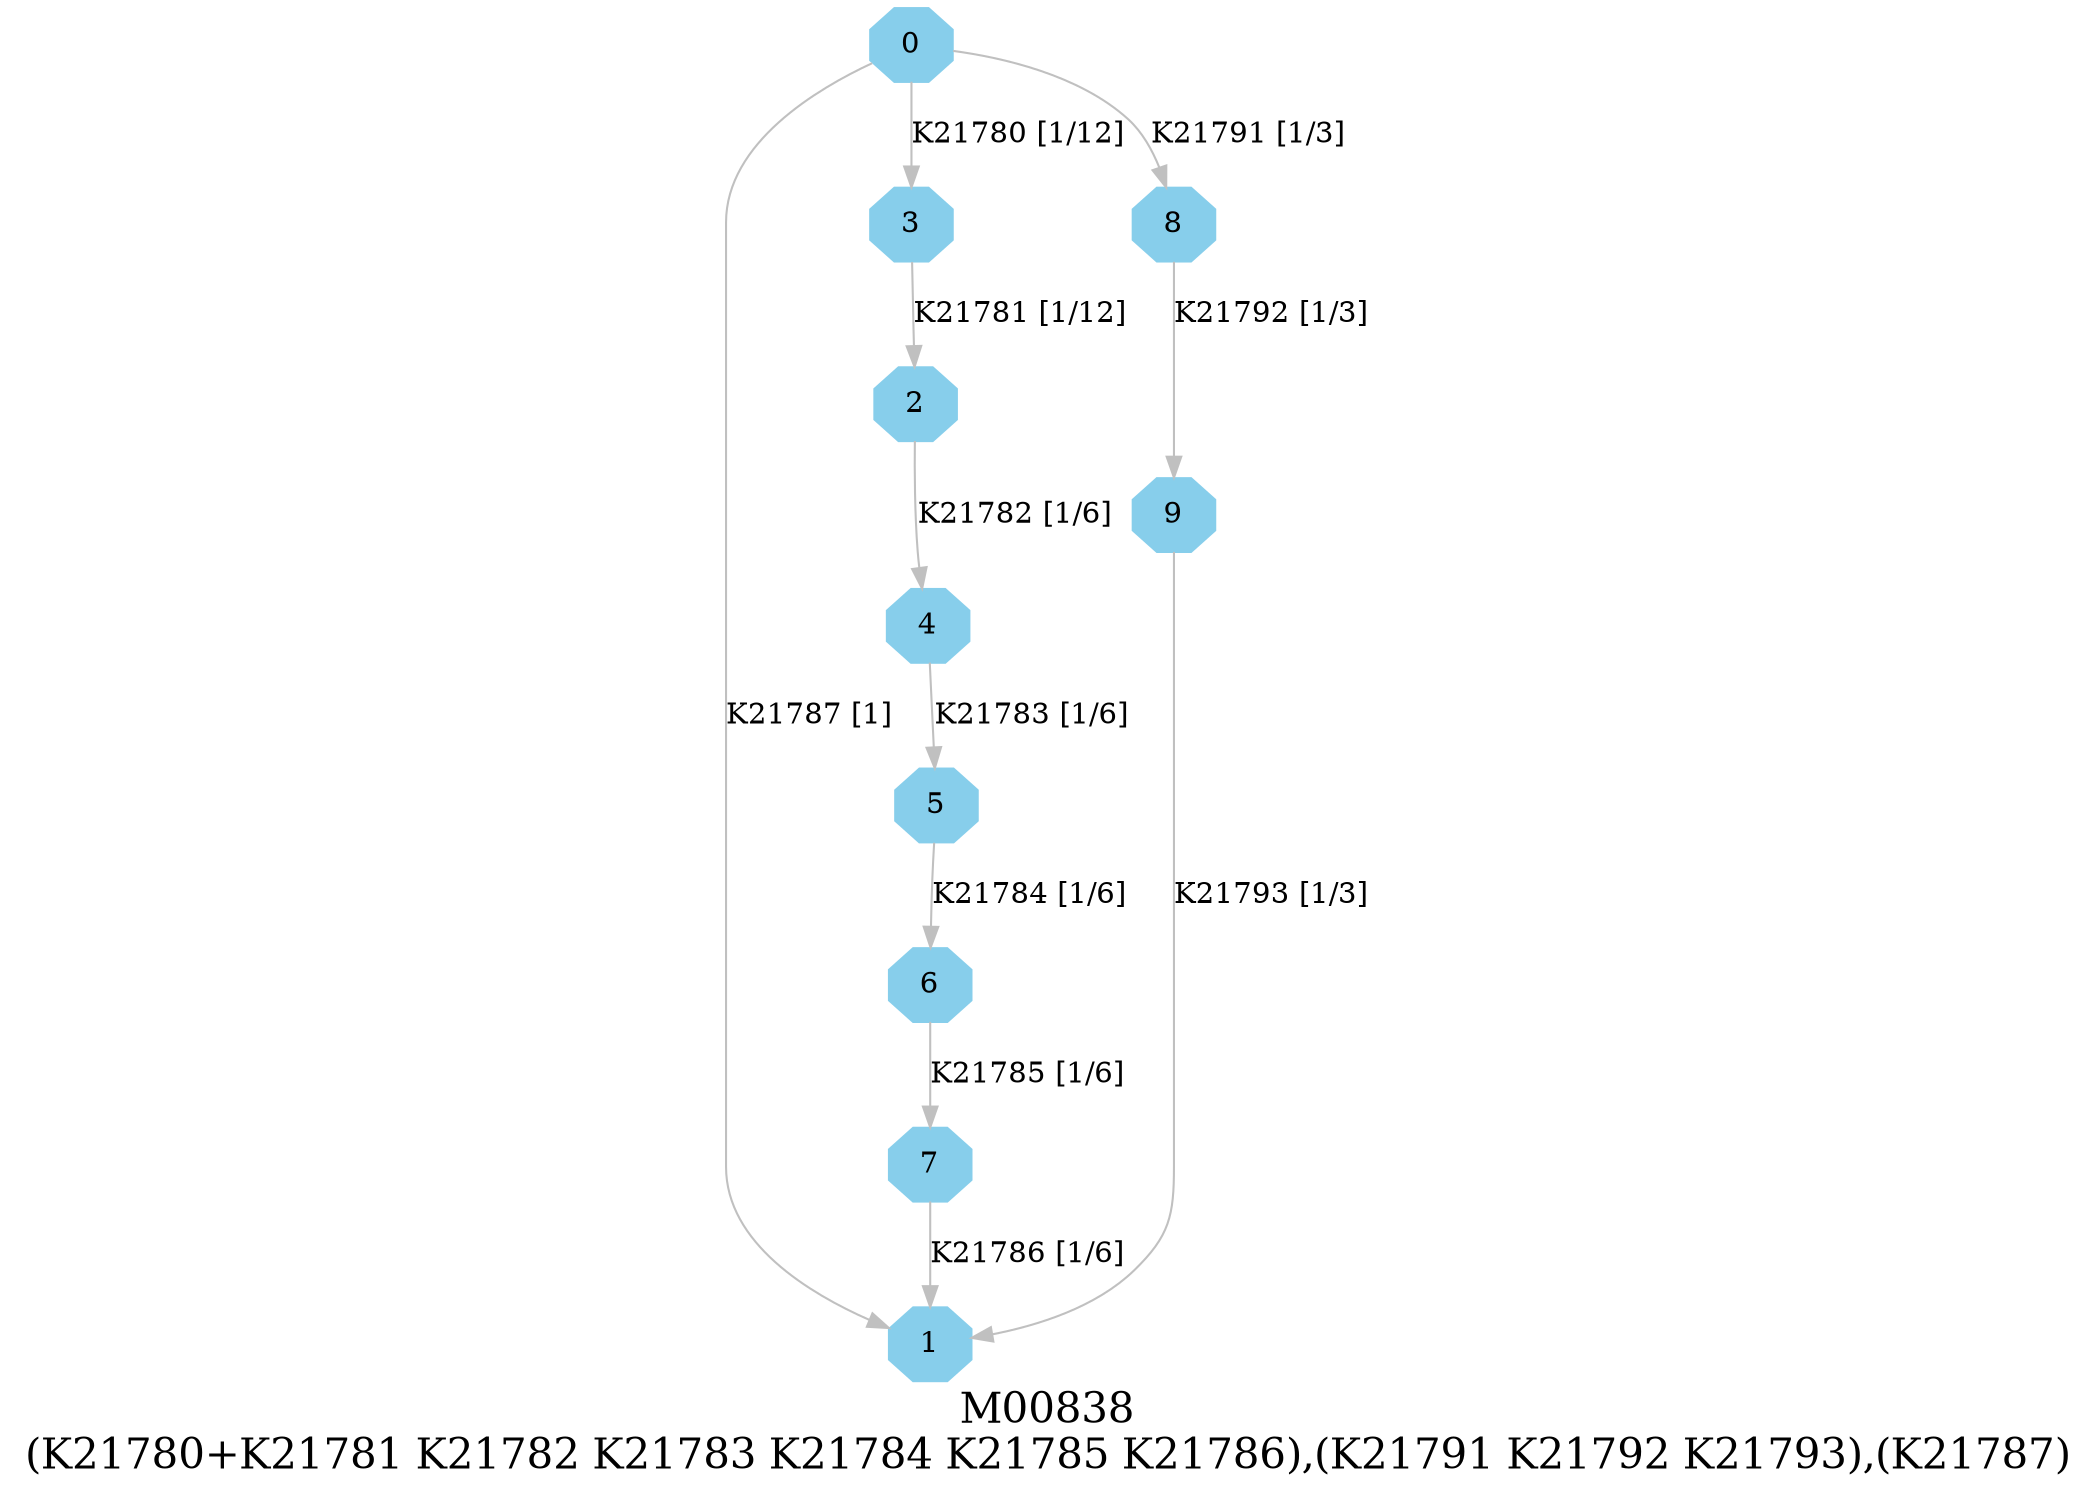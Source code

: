 digraph G {
graph [label="M00838
(K21780+K21781 K21782 K21783 K21784 K21785 K21786),(K21791 K21792 K21793),(K21787)",fontsize=20];
node [shape=box,style=filled];
edge [len=3,color=grey];
{node [width=.3,height=.3,shape=octagon,style=filled,color=skyblue] 0 1 2 3 4 5 6 7 8 9 }
0 -> 3 [label="K21780 [1/12]"];
0 -> 8 [label="K21791 [1/3]"];
0 -> 1 [label="K21787 [1]"];
2 -> 4 [label="K21782 [1/6]"];
3 -> 2 [label="K21781 [1/12]"];
4 -> 5 [label="K21783 [1/6]"];
5 -> 6 [label="K21784 [1/6]"];
6 -> 7 [label="K21785 [1/6]"];
7 -> 1 [label="K21786 [1/6]"];
8 -> 9 [label="K21792 [1/3]"];
9 -> 1 [label="K21793 [1/3]"];
}